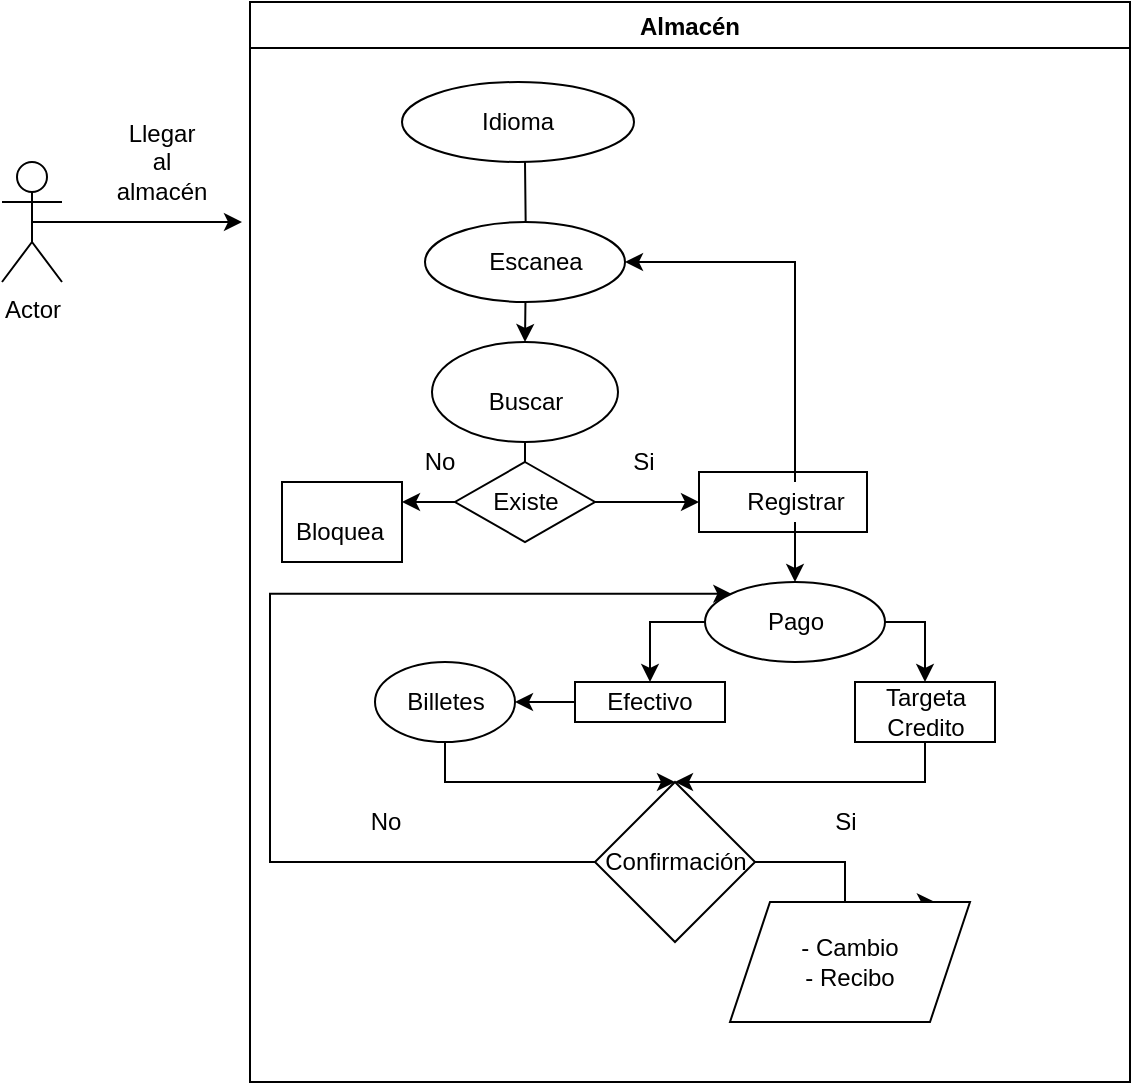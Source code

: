 <mxfile version="14.8.4" type="github">
  <diagram id="WlcAnD_Suf2Jh-qgs0q-" name="Page-1">
    <mxGraphModel dx="920" dy="551" grid="1" gridSize="10" guides="1" tooltips="1" connect="1" arrows="1" fold="1" page="1" pageScale="1" pageWidth="827" pageHeight="1169" math="0" shadow="0">
      <root>
        <mxCell id="0" />
        <mxCell id="1" parent="0" />
        <mxCell id="hx0ZOnVBugZYrfQW6F_9-4" style="edgeStyle=orthogonalEdgeStyle;rounded=0;orthogonalLoop=1;jettySize=auto;html=1;exitX=0.5;exitY=0.5;exitDx=0;exitDy=0;exitPerimeter=0;" edge="1" parent="1" source="hx0ZOnVBugZYrfQW6F_9-1">
          <mxGeometry relative="1" as="geometry">
            <mxPoint x="190" y="190" as="targetPoint" />
          </mxGeometry>
        </mxCell>
        <mxCell id="hx0ZOnVBugZYrfQW6F_9-1" value="Actor" style="shape=umlActor;verticalLabelPosition=bottom;verticalAlign=top;html=1;outlineConnect=0;" vertex="1" parent="1">
          <mxGeometry x="70" y="160" width="30" height="60" as="geometry" />
        </mxCell>
        <mxCell id="hx0ZOnVBugZYrfQW6F_9-2" value="Almacén" style="swimlane;" vertex="1" parent="1">
          <mxGeometry x="194" y="80" width="440" height="540" as="geometry" />
        </mxCell>
        <mxCell id="hx0ZOnVBugZYrfQW6F_9-33" style="edgeStyle=orthogonalEdgeStyle;rounded=0;orthogonalLoop=1;jettySize=auto;html=1;exitX=0.5;exitY=1;exitDx=0;exitDy=0;entryX=0.5;entryY=0;entryDx=0;entryDy=0;" edge="1" parent="hx0ZOnVBugZYrfQW6F_9-2" target="hx0ZOnVBugZYrfQW6F_9-9">
          <mxGeometry relative="1" as="geometry">
            <mxPoint x="137.5" y="80" as="sourcePoint" />
          </mxGeometry>
        </mxCell>
        <mxCell id="hx0ZOnVBugZYrfQW6F_9-5" value="Idioma" style="ellipse;whiteSpace=wrap;html=1;" vertex="1" parent="hx0ZOnVBugZYrfQW6F_9-2">
          <mxGeometry x="76" y="40" width="116" height="40" as="geometry" />
        </mxCell>
        <mxCell id="hx0ZOnVBugZYrfQW6F_9-7" value="" style="ellipse;whiteSpace=wrap;html=1;" vertex="1" parent="hx0ZOnVBugZYrfQW6F_9-2">
          <mxGeometry x="87.5" y="110" width="100" height="40" as="geometry" />
        </mxCell>
        <mxCell id="hx0ZOnVBugZYrfQW6F_9-8" value="Escanea" style="text;html=1;strokeColor=none;fillColor=none;align=center;verticalAlign=middle;whiteSpace=wrap;rounded=0;" vertex="1" parent="hx0ZOnVBugZYrfQW6F_9-2">
          <mxGeometry x="122.5" y="120" width="40" height="20" as="geometry" />
        </mxCell>
        <mxCell id="hx0ZOnVBugZYrfQW6F_9-9" value="" style="ellipse;whiteSpace=wrap;html=1;" vertex="1" parent="hx0ZOnVBugZYrfQW6F_9-2">
          <mxGeometry x="91" y="170" width="93" height="50" as="geometry" />
        </mxCell>
        <mxCell id="hx0ZOnVBugZYrfQW6F_9-10" value="Buscar" style="text;html=1;strokeColor=none;fillColor=none;align=center;verticalAlign=middle;whiteSpace=wrap;rounded=0;" vertex="1" parent="hx0ZOnVBugZYrfQW6F_9-2">
          <mxGeometry x="117.5" y="190" width="40" height="20" as="geometry" />
        </mxCell>
        <mxCell id="hx0ZOnVBugZYrfQW6F_9-19" style="edgeStyle=orthogonalEdgeStyle;rounded=0;orthogonalLoop=1;jettySize=auto;html=1;entryX=0;entryY=0.5;entryDx=0;entryDy=0;" edge="1" parent="hx0ZOnVBugZYrfQW6F_9-2" source="hx0ZOnVBugZYrfQW6F_9-11" target="hx0ZOnVBugZYrfQW6F_9-14">
          <mxGeometry relative="1" as="geometry" />
        </mxCell>
        <mxCell id="hx0ZOnVBugZYrfQW6F_9-11" value="" style="rhombus;whiteSpace=wrap;html=1;" vertex="1" parent="hx0ZOnVBugZYrfQW6F_9-2">
          <mxGeometry x="102.5" y="230" width="70" height="40" as="geometry" />
        </mxCell>
        <mxCell id="hx0ZOnVBugZYrfQW6F_9-12" value="Existe" style="text;html=1;strokeColor=none;fillColor=none;align=center;verticalAlign=middle;whiteSpace=wrap;rounded=0;" vertex="1" parent="hx0ZOnVBugZYrfQW6F_9-2">
          <mxGeometry x="117.5" y="240" width="40" height="20" as="geometry" />
        </mxCell>
        <mxCell id="hx0ZOnVBugZYrfQW6F_9-14" value="" style="rounded=0;whiteSpace=wrap;html=1;" vertex="1" parent="hx0ZOnVBugZYrfQW6F_9-2">
          <mxGeometry x="224.5" y="235" width="84" height="30" as="geometry" />
        </mxCell>
        <mxCell id="hx0ZOnVBugZYrfQW6F_9-39" style="edgeStyle=orthogonalEdgeStyle;rounded=0;orthogonalLoop=1;jettySize=auto;html=1;entryX=0.5;entryY=0;entryDx=0;entryDy=0;" edge="1" parent="hx0ZOnVBugZYrfQW6F_9-2" source="hx0ZOnVBugZYrfQW6F_9-15" target="hx0ZOnVBugZYrfQW6F_9-35">
          <mxGeometry relative="1" as="geometry" />
        </mxCell>
        <mxCell id="hx0ZOnVBugZYrfQW6F_9-15" value="Registrar" style="text;html=1;strokeColor=none;fillColor=none;align=center;verticalAlign=middle;whiteSpace=wrap;rounded=0;" vertex="1" parent="hx0ZOnVBugZYrfQW6F_9-2">
          <mxGeometry x="252.5" y="240" width="40" height="20" as="geometry" />
        </mxCell>
        <mxCell id="hx0ZOnVBugZYrfQW6F_9-16" value="Si" style="text;html=1;strokeColor=none;fillColor=none;align=center;verticalAlign=middle;whiteSpace=wrap;rounded=0;" vertex="1" parent="hx0ZOnVBugZYrfQW6F_9-2">
          <mxGeometry x="176.5" y="220" width="40" height="20" as="geometry" />
        </mxCell>
        <mxCell id="hx0ZOnVBugZYrfQW6F_9-28" value="No" style="text;html=1;strokeColor=none;fillColor=none;align=center;verticalAlign=middle;whiteSpace=wrap;rounded=0;" vertex="1" parent="hx0ZOnVBugZYrfQW6F_9-2">
          <mxGeometry x="75" y="220" width="40" height="20" as="geometry" />
        </mxCell>
        <mxCell id="hx0ZOnVBugZYrfQW6F_9-34" style="edgeStyle=orthogonalEdgeStyle;rounded=0;orthogonalLoop=1;jettySize=auto;html=1;entryX=1;entryY=0.5;entryDx=0;entryDy=0;" edge="1" parent="hx0ZOnVBugZYrfQW6F_9-2" source="hx0ZOnVBugZYrfQW6F_9-15" target="hx0ZOnVBugZYrfQW6F_9-7">
          <mxGeometry relative="1" as="geometry">
            <mxPoint x="272.5" y="70" as="targetPoint" />
            <Array as="points">
              <mxPoint x="272.5" y="130" />
            </Array>
          </mxGeometry>
        </mxCell>
        <mxCell id="hx0ZOnVBugZYrfQW6F_9-51" style="edgeStyle=orthogonalEdgeStyle;rounded=0;orthogonalLoop=1;jettySize=auto;html=1;entryX=0.5;entryY=0;entryDx=0;entryDy=0;" edge="1" parent="hx0ZOnVBugZYrfQW6F_9-2" source="hx0ZOnVBugZYrfQW6F_9-35" target="hx0ZOnVBugZYrfQW6F_9-44">
          <mxGeometry relative="1" as="geometry" />
        </mxCell>
        <mxCell id="hx0ZOnVBugZYrfQW6F_9-56" style="edgeStyle=orthogonalEdgeStyle;rounded=0;orthogonalLoop=1;jettySize=auto;html=1;exitX=1;exitY=0.5;exitDx=0;exitDy=0;entryX=0.5;entryY=0;entryDx=0;entryDy=0;" edge="1" parent="hx0ZOnVBugZYrfQW6F_9-2" source="hx0ZOnVBugZYrfQW6F_9-35" target="hx0ZOnVBugZYrfQW6F_9-43">
          <mxGeometry relative="1" as="geometry" />
        </mxCell>
        <mxCell id="hx0ZOnVBugZYrfQW6F_9-35" value="" style="ellipse;whiteSpace=wrap;html=1;" vertex="1" parent="hx0ZOnVBugZYrfQW6F_9-2">
          <mxGeometry x="227.5" y="290" width="90" height="40" as="geometry" />
        </mxCell>
        <mxCell id="hx0ZOnVBugZYrfQW6F_9-36" value="Pago" style="text;html=1;strokeColor=none;fillColor=none;align=center;verticalAlign=middle;whiteSpace=wrap;rounded=0;" vertex="1" parent="hx0ZOnVBugZYrfQW6F_9-2">
          <mxGeometry x="252.5" y="300" width="40" height="20" as="geometry" />
        </mxCell>
        <mxCell id="hx0ZOnVBugZYrfQW6F_9-49" style="edgeStyle=orthogonalEdgeStyle;rounded=0;orthogonalLoop=1;jettySize=auto;html=1;exitX=0;exitY=0.5;exitDx=0;exitDy=0;entryX=1;entryY=0.5;entryDx=0;entryDy=0;" edge="1" parent="hx0ZOnVBugZYrfQW6F_9-2" source="hx0ZOnVBugZYrfQW6F_9-42" target="hx0ZOnVBugZYrfQW6F_9-46">
          <mxGeometry relative="1" as="geometry" />
        </mxCell>
        <mxCell id="hx0ZOnVBugZYrfQW6F_9-42" value="" style="rounded=0;whiteSpace=wrap;html=1;" vertex="1" parent="hx0ZOnVBugZYrfQW6F_9-2">
          <mxGeometry x="162.5" y="340" width="75" height="20" as="geometry" />
        </mxCell>
        <mxCell id="hx0ZOnVBugZYrfQW6F_9-43" value="" style="rounded=0;whiteSpace=wrap;html=1;" vertex="1" parent="hx0ZOnVBugZYrfQW6F_9-2">
          <mxGeometry x="302.5" y="340" width="70" height="30" as="geometry" />
        </mxCell>
        <mxCell id="hx0ZOnVBugZYrfQW6F_9-44" value="Efectivo" style="text;html=1;strokeColor=none;fillColor=none;align=center;verticalAlign=middle;whiteSpace=wrap;rounded=0;" vertex="1" parent="hx0ZOnVBugZYrfQW6F_9-2">
          <mxGeometry x="180" y="340" width="40" height="20" as="geometry" />
        </mxCell>
        <mxCell id="hx0ZOnVBugZYrfQW6F_9-59" style="edgeStyle=orthogonalEdgeStyle;rounded=0;orthogonalLoop=1;jettySize=auto;html=1;exitX=0.5;exitY=1;exitDx=0;exitDy=0;" edge="1" parent="hx0ZOnVBugZYrfQW6F_9-2" source="hx0ZOnVBugZYrfQW6F_9-43">
          <mxGeometry relative="1" as="geometry">
            <mxPoint x="212.5" y="390" as="targetPoint" />
            <Array as="points">
              <mxPoint x="337.5" y="390" />
            </Array>
          </mxGeometry>
        </mxCell>
        <mxCell id="hx0ZOnVBugZYrfQW6F_9-45" value="Targeta Credito" style="text;html=1;strokeColor=none;fillColor=none;align=center;verticalAlign=middle;whiteSpace=wrap;rounded=0;" vertex="1" parent="hx0ZOnVBugZYrfQW6F_9-2">
          <mxGeometry x="297.5" y="345" width="80" height="20" as="geometry" />
        </mxCell>
        <mxCell id="hx0ZOnVBugZYrfQW6F_9-58" style="edgeStyle=orthogonalEdgeStyle;rounded=0;orthogonalLoop=1;jettySize=auto;html=1;exitX=0.5;exitY=1;exitDx=0;exitDy=0;" edge="1" parent="hx0ZOnVBugZYrfQW6F_9-2" source="hx0ZOnVBugZYrfQW6F_9-46" target="hx0ZOnVBugZYrfQW6F_9-60">
          <mxGeometry relative="1" as="geometry">
            <mxPoint x="152.5" y="405" as="targetPoint" />
            <Array as="points">
              <mxPoint x="97.5" y="390" />
            </Array>
          </mxGeometry>
        </mxCell>
        <mxCell id="hx0ZOnVBugZYrfQW6F_9-46" value="Billetes" style="ellipse;whiteSpace=wrap;html=1;" vertex="1" parent="hx0ZOnVBugZYrfQW6F_9-2">
          <mxGeometry x="62.5" y="330" width="70" height="40" as="geometry" />
        </mxCell>
        <mxCell id="hx0ZOnVBugZYrfQW6F_9-41" value="" style="endArrow=none;html=1;entryX=0.5;entryY=1;entryDx=0;entryDy=0;exitX=0.5;exitY=0;exitDx=0;exitDy=0;" edge="1" parent="hx0ZOnVBugZYrfQW6F_9-2" source="hx0ZOnVBugZYrfQW6F_9-11" target="hx0ZOnVBugZYrfQW6F_9-9">
          <mxGeometry width="50" height="50" relative="1" as="geometry">
            <mxPoint x="147.5" y="230" as="sourcePoint" />
            <mxPoint x="152.5" y="230" as="targetPoint" />
          </mxGeometry>
        </mxCell>
        <mxCell id="hx0ZOnVBugZYrfQW6F_9-64" style="edgeStyle=orthogonalEdgeStyle;rounded=0;orthogonalLoop=1;jettySize=auto;html=1;exitX=1;exitY=0.5;exitDx=0;exitDy=0;entryX=0.5;entryY=0;entryDx=0;entryDy=0;" edge="1" parent="hx0ZOnVBugZYrfQW6F_9-2" source="hx0ZOnVBugZYrfQW6F_9-60">
          <mxGeometry relative="1" as="geometry">
            <mxPoint x="342.5" y="450" as="targetPoint" />
          </mxGeometry>
        </mxCell>
        <mxCell id="hx0ZOnVBugZYrfQW6F_9-66" style="edgeStyle=orthogonalEdgeStyle;rounded=0;orthogonalLoop=1;jettySize=auto;html=1;exitX=0;exitY=0.5;exitDx=0;exitDy=0;entryX=0;entryY=0;entryDx=0;entryDy=0;" edge="1" parent="hx0ZOnVBugZYrfQW6F_9-2" source="hx0ZOnVBugZYrfQW6F_9-60" target="hx0ZOnVBugZYrfQW6F_9-35">
          <mxGeometry relative="1" as="geometry">
            <Array as="points">
              <mxPoint x="10" y="430" />
              <mxPoint x="10" y="296" />
            </Array>
          </mxGeometry>
        </mxCell>
        <mxCell id="hx0ZOnVBugZYrfQW6F_9-60" value="Confirmación" style="rhombus;whiteSpace=wrap;html=1;" vertex="1" parent="hx0ZOnVBugZYrfQW6F_9-2">
          <mxGeometry x="172.5" y="390" width="80" height="80" as="geometry" />
        </mxCell>
        <mxCell id="hx0ZOnVBugZYrfQW6F_9-61" value="- Cambio&lt;br&gt;- Recibo" style="shape=parallelogram;perimeter=parallelogramPerimeter;whiteSpace=wrap;html=1;fixedSize=1;" vertex="1" parent="hx0ZOnVBugZYrfQW6F_9-2">
          <mxGeometry x="240" y="450" width="120" height="60" as="geometry" />
        </mxCell>
        <mxCell id="hx0ZOnVBugZYrfQW6F_9-65" value="Si" style="text;html=1;strokeColor=none;fillColor=none;align=center;verticalAlign=middle;whiteSpace=wrap;rounded=0;" vertex="1" parent="hx0ZOnVBugZYrfQW6F_9-2">
          <mxGeometry x="277.5" y="400" width="40" height="20" as="geometry" />
        </mxCell>
        <mxCell id="hx0ZOnVBugZYrfQW6F_9-29" value="" style="rounded=0;whiteSpace=wrap;html=1;" vertex="1" parent="hx0ZOnVBugZYrfQW6F_9-2">
          <mxGeometry x="16" y="240" width="60" height="40" as="geometry" />
        </mxCell>
        <mxCell id="hx0ZOnVBugZYrfQW6F_9-31" style="edgeStyle=orthogonalEdgeStyle;rounded=0;orthogonalLoop=1;jettySize=auto;html=1;entryX=1;entryY=0.25;entryDx=0;entryDy=0;" edge="1" parent="hx0ZOnVBugZYrfQW6F_9-2" source="hx0ZOnVBugZYrfQW6F_9-11" target="hx0ZOnVBugZYrfQW6F_9-29">
          <mxGeometry relative="1" as="geometry">
            <mxPoint x="102.5" y="235" as="targetPoint" />
          </mxGeometry>
        </mxCell>
        <mxCell id="hx0ZOnVBugZYrfQW6F_9-70" value="No" style="text;html=1;strokeColor=none;fillColor=none;align=center;verticalAlign=middle;whiteSpace=wrap;rounded=0;" vertex="1" parent="hx0ZOnVBugZYrfQW6F_9-2">
          <mxGeometry x="47.5" y="400" width="40" height="20" as="geometry" />
        </mxCell>
        <mxCell id="hx0ZOnVBugZYrfQW6F_9-6" value="Llegar al almacén" style="text;html=1;strokeColor=none;fillColor=none;align=center;verticalAlign=middle;whiteSpace=wrap;rounded=0;" vertex="1" parent="1">
          <mxGeometry x="130" y="150" width="40" height="20" as="geometry" />
        </mxCell>
        <mxCell id="hx0ZOnVBugZYrfQW6F_9-30" value="Bloquea" style="text;html=1;strokeColor=none;fillColor=none;align=center;verticalAlign=middle;whiteSpace=wrap;rounded=0;" vertex="1" parent="1">
          <mxGeometry x="218.5" y="335" width="40" height="20" as="geometry" />
        </mxCell>
      </root>
    </mxGraphModel>
  </diagram>
</mxfile>
